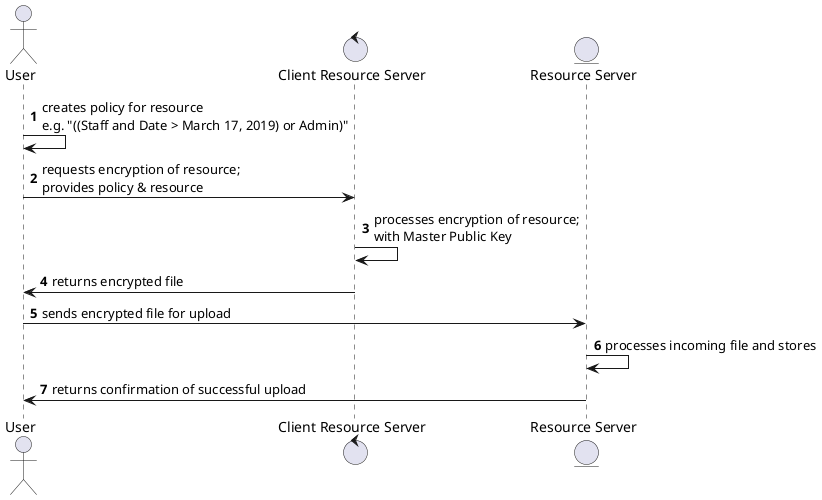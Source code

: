 @startuml
autonumber
actor User
control "Client Resource Server"
entity "Resource Server"
User -> User: creates policy for resource\ne.g. "((Staff and Date > March 17, 2019) or Admin)"
User -> "Client Resource Server": requests encryption of resource;\nprovides policy & resource
"Client Resource Server" -> "Client Resource Server": processes encryption of resource;\nwith Master Public Key
"Client Resource Server" -> User: returns encrypted file
User -> "Resource Server": sends encrypted file for upload
"Resource Server" -> "Resource Server": processes incoming file and stores
"Resource Server" -> User: returns confirmation of successful upload
@enduml
